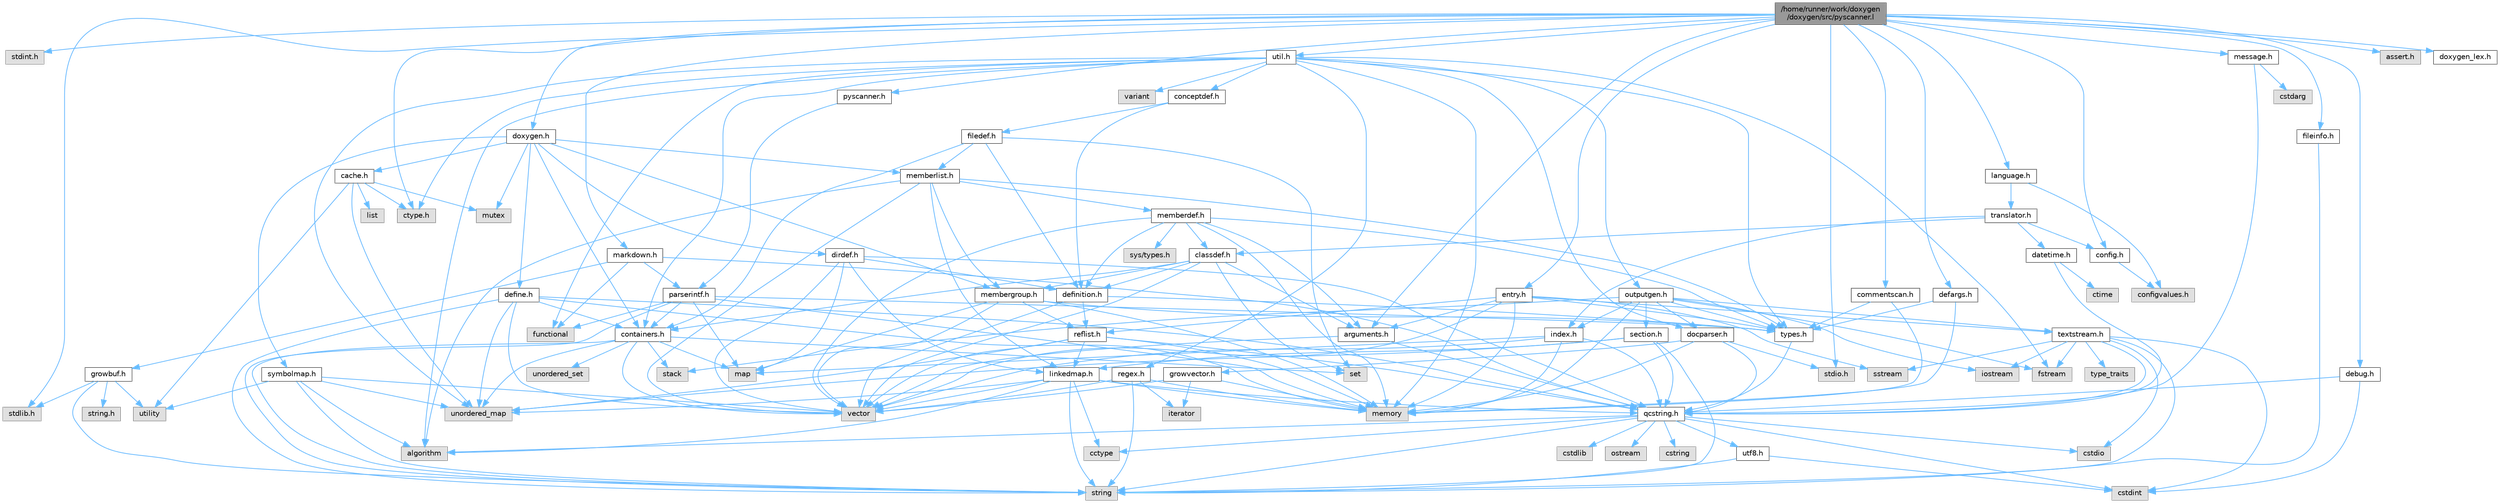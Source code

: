 digraph "/home/runner/work/doxygen/doxygen/src/pyscanner.l"
{
 // INTERACTIVE_SVG=YES
 // LATEX_PDF_SIZE
  bgcolor="transparent";
  edge [fontname=Helvetica,fontsize=10,labelfontname=Helvetica,labelfontsize=10];
  node [fontname=Helvetica,fontsize=10,shape=box,height=0.2,width=0.4];
  Node1 [id="Node000001",label="/home/runner/work/doxygen\l/doxygen/src/pyscanner.l",height=0.2,width=0.4,color="gray40", fillcolor="grey60", style="filled", fontcolor="black",tooltip=" "];
  Node1 -> Node2 [id="edge1_Node000001_Node000002",color="steelblue1",style="solid",tooltip=" "];
  Node2 [id="Node000002",label="stdint.h",height=0.2,width=0.4,color="grey60", fillcolor="#E0E0E0", style="filled",tooltip=" "];
  Node1 -> Node3 [id="edge2_Node000001_Node000003",color="steelblue1",style="solid",tooltip=" "];
  Node3 [id="Node000003",label="stdio.h",height=0.2,width=0.4,color="grey60", fillcolor="#E0E0E0", style="filled",tooltip=" "];
  Node1 -> Node4 [id="edge3_Node000001_Node000004",color="steelblue1",style="solid",tooltip=" "];
  Node4 [id="Node000004",label="stdlib.h",height=0.2,width=0.4,color="grey60", fillcolor="#E0E0E0", style="filled",tooltip=" "];
  Node1 -> Node5 [id="edge4_Node000001_Node000005",color="steelblue1",style="solid",tooltip=" "];
  Node5 [id="Node000005",label="assert.h",height=0.2,width=0.4,color="grey60", fillcolor="#E0E0E0", style="filled",tooltip=" "];
  Node1 -> Node6 [id="edge5_Node000001_Node000006",color="steelblue1",style="solid",tooltip=" "];
  Node6 [id="Node000006",label="ctype.h",height=0.2,width=0.4,color="grey60", fillcolor="#E0E0E0", style="filled",tooltip=" "];
  Node1 -> Node7 [id="edge6_Node000001_Node000007",color="steelblue1",style="solid",tooltip=" "];
  Node7 [id="Node000007",label="pyscanner.h",height=0.2,width=0.4,color="grey40", fillcolor="white", style="filled",URL="$d8/d4b/pyscanner_8h.html",tooltip=" "];
  Node7 -> Node8 [id="edge7_Node000007_Node000008",color="steelblue1",style="solid",tooltip=" "];
  Node8 [id="Node000008",label="parserintf.h",height=0.2,width=0.4,color="grey40", fillcolor="white", style="filled",URL="$da/d55/parserintf_8h.html",tooltip=" "];
  Node8 -> Node9 [id="edge8_Node000008_Node000009",color="steelblue1",style="solid",tooltip=" "];
  Node9 [id="Node000009",label="functional",height=0.2,width=0.4,color="grey60", fillcolor="#E0E0E0", style="filled",tooltip=" "];
  Node8 -> Node10 [id="edge9_Node000008_Node000010",color="steelblue1",style="solid",tooltip=" "];
  Node10 [id="Node000010",label="memory",height=0.2,width=0.4,color="grey60", fillcolor="#E0E0E0", style="filled",tooltip=" "];
  Node8 -> Node11 [id="edge10_Node000008_Node000011",color="steelblue1",style="solid",tooltip=" "];
  Node11 [id="Node000011",label="map",height=0.2,width=0.4,color="grey60", fillcolor="#E0E0E0", style="filled",tooltip=" "];
  Node8 -> Node12 [id="edge11_Node000008_Node000012",color="steelblue1",style="solid",tooltip=" "];
  Node12 [id="Node000012",label="string",height=0.2,width=0.4,color="grey60", fillcolor="#E0E0E0", style="filled",tooltip=" "];
  Node8 -> Node13 [id="edge12_Node000008_Node000013",color="steelblue1",style="solid",tooltip=" "];
  Node13 [id="Node000013",label="types.h",height=0.2,width=0.4,color="grey40", fillcolor="white", style="filled",URL="$d9/d49/types_8h.html",tooltip="This file contains a number of basic enums and types."];
  Node13 -> Node14 [id="edge13_Node000013_Node000014",color="steelblue1",style="solid",tooltip=" "];
  Node14 [id="Node000014",label="qcstring.h",height=0.2,width=0.4,color="grey40", fillcolor="white", style="filled",URL="$d7/d5c/qcstring_8h.html",tooltip=" "];
  Node14 -> Node12 [id="edge14_Node000014_Node000012",color="steelblue1",style="solid",tooltip=" "];
  Node14 -> Node15 [id="edge15_Node000014_Node000015",color="steelblue1",style="solid",tooltip=" "];
  Node15 [id="Node000015",label="algorithm",height=0.2,width=0.4,color="grey60", fillcolor="#E0E0E0", style="filled",tooltip=" "];
  Node14 -> Node16 [id="edge16_Node000014_Node000016",color="steelblue1",style="solid",tooltip=" "];
  Node16 [id="Node000016",label="cctype",height=0.2,width=0.4,color="grey60", fillcolor="#E0E0E0", style="filled",tooltip=" "];
  Node14 -> Node17 [id="edge17_Node000014_Node000017",color="steelblue1",style="solid",tooltip=" "];
  Node17 [id="Node000017",label="cstring",height=0.2,width=0.4,color="grey60", fillcolor="#E0E0E0", style="filled",tooltip=" "];
  Node14 -> Node18 [id="edge18_Node000014_Node000018",color="steelblue1",style="solid",tooltip=" "];
  Node18 [id="Node000018",label="cstdio",height=0.2,width=0.4,color="grey60", fillcolor="#E0E0E0", style="filled",tooltip=" "];
  Node14 -> Node19 [id="edge19_Node000014_Node000019",color="steelblue1",style="solid",tooltip=" "];
  Node19 [id="Node000019",label="cstdlib",height=0.2,width=0.4,color="grey60", fillcolor="#E0E0E0", style="filled",tooltip=" "];
  Node14 -> Node20 [id="edge20_Node000014_Node000020",color="steelblue1",style="solid",tooltip=" "];
  Node20 [id="Node000020",label="cstdint",height=0.2,width=0.4,color="grey60", fillcolor="#E0E0E0", style="filled",tooltip=" "];
  Node14 -> Node21 [id="edge21_Node000014_Node000021",color="steelblue1",style="solid",tooltip=" "];
  Node21 [id="Node000021",label="ostream",height=0.2,width=0.4,color="grey60", fillcolor="#E0E0E0", style="filled",tooltip=" "];
  Node14 -> Node22 [id="edge22_Node000014_Node000022",color="steelblue1",style="solid",tooltip=" "];
  Node22 [id="Node000022",label="utf8.h",height=0.2,width=0.4,color="grey40", fillcolor="white", style="filled",URL="$db/d7c/utf8_8h.html",tooltip="Various UTF8 related helper functions."];
  Node22 -> Node20 [id="edge23_Node000022_Node000020",color="steelblue1",style="solid",tooltip=" "];
  Node22 -> Node12 [id="edge24_Node000022_Node000012",color="steelblue1",style="solid",tooltip=" "];
  Node8 -> Node23 [id="edge25_Node000008_Node000023",color="steelblue1",style="solid",tooltip=" "];
  Node23 [id="Node000023",label="containers.h",height=0.2,width=0.4,color="grey40", fillcolor="white", style="filled",URL="$d5/d75/containers_8h.html",tooltip=" "];
  Node23 -> Node24 [id="edge26_Node000023_Node000024",color="steelblue1",style="solid",tooltip=" "];
  Node24 [id="Node000024",label="vector",height=0.2,width=0.4,color="grey60", fillcolor="#E0E0E0", style="filled",tooltip=" "];
  Node23 -> Node12 [id="edge27_Node000023_Node000012",color="steelblue1",style="solid",tooltip=" "];
  Node23 -> Node25 [id="edge28_Node000023_Node000025",color="steelblue1",style="solid",tooltip=" "];
  Node25 [id="Node000025",label="set",height=0.2,width=0.4,color="grey60", fillcolor="#E0E0E0", style="filled",tooltip=" "];
  Node23 -> Node11 [id="edge29_Node000023_Node000011",color="steelblue1",style="solid",tooltip=" "];
  Node23 -> Node26 [id="edge30_Node000023_Node000026",color="steelblue1",style="solid",tooltip=" "];
  Node26 [id="Node000026",label="unordered_set",height=0.2,width=0.4,color="grey60", fillcolor="#E0E0E0", style="filled",tooltip=" "];
  Node23 -> Node27 [id="edge31_Node000023_Node000027",color="steelblue1",style="solid",tooltip=" "];
  Node27 [id="Node000027",label="unordered_map",height=0.2,width=0.4,color="grey60", fillcolor="#E0E0E0", style="filled",tooltip=" "];
  Node23 -> Node28 [id="edge32_Node000023_Node000028",color="steelblue1",style="solid",tooltip=" "];
  Node28 [id="Node000028",label="stack",height=0.2,width=0.4,color="grey60", fillcolor="#E0E0E0", style="filled",tooltip=" "];
  Node1 -> Node29 [id="edge33_Node000001_Node000029",color="steelblue1",style="solid",tooltip=" "];
  Node29 [id="Node000029",label="entry.h",height=0.2,width=0.4,color="grey40", fillcolor="white", style="filled",URL="$d1/dc6/entry_8h.html",tooltip=" "];
  Node29 -> Node24 [id="edge34_Node000029_Node000024",color="steelblue1",style="solid",tooltip=" "];
  Node29 -> Node10 [id="edge35_Node000029_Node000010",color="steelblue1",style="solid",tooltip=" "];
  Node29 -> Node30 [id="edge36_Node000029_Node000030",color="steelblue1",style="solid",tooltip=" "];
  Node30 [id="Node000030",label="sstream",height=0.2,width=0.4,color="grey60", fillcolor="#E0E0E0", style="filled",tooltip=" "];
  Node29 -> Node13 [id="edge37_Node000029_Node000013",color="steelblue1",style="solid",tooltip=" "];
  Node29 -> Node31 [id="edge38_Node000029_Node000031",color="steelblue1",style="solid",tooltip=" "];
  Node31 [id="Node000031",label="arguments.h",height=0.2,width=0.4,color="grey40", fillcolor="white", style="filled",URL="$df/d9b/arguments_8h.html",tooltip=" "];
  Node31 -> Node24 [id="edge39_Node000031_Node000024",color="steelblue1",style="solid",tooltip=" "];
  Node31 -> Node14 [id="edge40_Node000031_Node000014",color="steelblue1",style="solid",tooltip=" "];
  Node29 -> Node32 [id="edge41_Node000029_Node000032",color="steelblue1",style="solid",tooltip=" "];
  Node32 [id="Node000032",label="reflist.h",height=0.2,width=0.4,color="grey40", fillcolor="white", style="filled",URL="$d1/d02/reflist_8h.html",tooltip=" "];
  Node32 -> Node24 [id="edge42_Node000032_Node000024",color="steelblue1",style="solid",tooltip=" "];
  Node32 -> Node27 [id="edge43_Node000032_Node000027",color="steelblue1",style="solid",tooltip=" "];
  Node32 -> Node10 [id="edge44_Node000032_Node000010",color="steelblue1",style="solid",tooltip=" "];
  Node32 -> Node14 [id="edge45_Node000032_Node000014",color="steelblue1",style="solid",tooltip=" "];
  Node32 -> Node33 [id="edge46_Node000032_Node000033",color="steelblue1",style="solid",tooltip=" "];
  Node33 [id="Node000033",label="linkedmap.h",height=0.2,width=0.4,color="grey40", fillcolor="white", style="filled",URL="$da/de1/linkedmap_8h.html",tooltip=" "];
  Node33 -> Node27 [id="edge47_Node000033_Node000027",color="steelblue1",style="solid",tooltip=" "];
  Node33 -> Node24 [id="edge48_Node000033_Node000024",color="steelblue1",style="solid",tooltip=" "];
  Node33 -> Node10 [id="edge49_Node000033_Node000010",color="steelblue1",style="solid",tooltip=" "];
  Node33 -> Node12 [id="edge50_Node000033_Node000012",color="steelblue1",style="solid",tooltip=" "];
  Node33 -> Node15 [id="edge51_Node000033_Node000015",color="steelblue1",style="solid",tooltip=" "];
  Node33 -> Node16 [id="edge52_Node000033_Node000016",color="steelblue1",style="solid",tooltip=" "];
  Node33 -> Node14 [id="edge53_Node000033_Node000014",color="steelblue1",style="solid",tooltip=" "];
  Node29 -> Node34 [id="edge54_Node000029_Node000034",color="steelblue1",style="solid",tooltip=" "];
  Node34 [id="Node000034",label="textstream.h",height=0.2,width=0.4,color="grey40", fillcolor="white", style="filled",URL="$d4/d7d/textstream_8h.html",tooltip=" "];
  Node34 -> Node12 [id="edge55_Node000034_Node000012",color="steelblue1",style="solid",tooltip=" "];
  Node34 -> Node35 [id="edge56_Node000034_Node000035",color="steelblue1",style="solid",tooltip=" "];
  Node35 [id="Node000035",label="iostream",height=0.2,width=0.4,color="grey60", fillcolor="#E0E0E0", style="filled",tooltip=" "];
  Node34 -> Node30 [id="edge57_Node000034_Node000030",color="steelblue1",style="solid",tooltip=" "];
  Node34 -> Node20 [id="edge58_Node000034_Node000020",color="steelblue1",style="solid",tooltip=" "];
  Node34 -> Node18 [id="edge59_Node000034_Node000018",color="steelblue1",style="solid",tooltip=" "];
  Node34 -> Node36 [id="edge60_Node000034_Node000036",color="steelblue1",style="solid",tooltip=" "];
  Node36 [id="Node000036",label="fstream",height=0.2,width=0.4,color="grey60", fillcolor="#E0E0E0", style="filled",tooltip=" "];
  Node34 -> Node37 [id="edge61_Node000034_Node000037",color="steelblue1",style="solid",tooltip=" "];
  Node37 [id="Node000037",label="type_traits",height=0.2,width=0.4,color="grey60", fillcolor="#E0E0E0", style="filled",tooltip=" "];
  Node34 -> Node14 [id="edge62_Node000034_Node000014",color="steelblue1",style="solid",tooltip=" "];
  Node1 -> Node38 [id="edge63_Node000001_Node000038",color="steelblue1",style="solid",tooltip=" "];
  Node38 [id="Node000038",label="message.h",height=0.2,width=0.4,color="grey40", fillcolor="white", style="filled",URL="$d2/d0d/message_8h.html",tooltip=" "];
  Node38 -> Node39 [id="edge64_Node000038_Node000039",color="steelblue1",style="solid",tooltip=" "];
  Node39 [id="Node000039",label="cstdarg",height=0.2,width=0.4,color="grey60", fillcolor="#E0E0E0", style="filled",tooltip=" "];
  Node38 -> Node14 [id="edge65_Node000038_Node000014",color="steelblue1",style="solid",tooltip=" "];
  Node1 -> Node40 [id="edge66_Node000001_Node000040",color="steelblue1",style="solid",tooltip=" "];
  Node40 [id="Node000040",label="config.h",height=0.2,width=0.4,color="grey40", fillcolor="white", style="filled",URL="$db/d16/config_8h.html",tooltip=" "];
  Node40 -> Node41 [id="edge67_Node000040_Node000041",color="steelblue1",style="solid",tooltip=" "];
  Node41 [id="Node000041",label="configvalues.h",height=0.2,width=0.4,color="grey60", fillcolor="#E0E0E0", style="filled",tooltip=" "];
  Node1 -> Node42 [id="edge68_Node000001_Node000042",color="steelblue1",style="solid",tooltip=" "];
  Node42 [id="Node000042",label="doxygen.h",height=0.2,width=0.4,color="grey40", fillcolor="white", style="filled",URL="$d1/da1/doxygen_8h.html",tooltip=" "];
  Node42 -> Node43 [id="edge69_Node000042_Node000043",color="steelblue1",style="solid",tooltip=" "];
  Node43 [id="Node000043",label="mutex",height=0.2,width=0.4,color="grey60", fillcolor="#E0E0E0", style="filled",tooltip=" "];
  Node42 -> Node23 [id="edge70_Node000042_Node000023",color="steelblue1",style="solid",tooltip=" "];
  Node42 -> Node44 [id="edge71_Node000042_Node000044",color="steelblue1",style="solid",tooltip=" "];
  Node44 [id="Node000044",label="membergroup.h",height=0.2,width=0.4,color="grey40", fillcolor="white", style="filled",URL="$d9/d11/membergroup_8h.html",tooltip=" "];
  Node44 -> Node24 [id="edge72_Node000044_Node000024",color="steelblue1",style="solid",tooltip=" "];
  Node44 -> Node11 [id="edge73_Node000044_Node000011",color="steelblue1",style="solid",tooltip=" "];
  Node44 -> Node10 [id="edge74_Node000044_Node000010",color="steelblue1",style="solid",tooltip=" "];
  Node44 -> Node13 [id="edge75_Node000044_Node000013",color="steelblue1",style="solid",tooltip=" "];
  Node44 -> Node32 [id="edge76_Node000044_Node000032",color="steelblue1",style="solid",tooltip=" "];
  Node42 -> Node45 [id="edge77_Node000042_Node000045",color="steelblue1",style="solid",tooltip=" "];
  Node45 [id="Node000045",label="dirdef.h",height=0.2,width=0.4,color="grey40", fillcolor="white", style="filled",URL="$d6/d15/dirdef_8h.html",tooltip=" "];
  Node45 -> Node24 [id="edge78_Node000045_Node000024",color="steelblue1",style="solid",tooltip=" "];
  Node45 -> Node11 [id="edge79_Node000045_Node000011",color="steelblue1",style="solid",tooltip=" "];
  Node45 -> Node14 [id="edge80_Node000045_Node000014",color="steelblue1",style="solid",tooltip=" "];
  Node45 -> Node33 [id="edge81_Node000045_Node000033",color="steelblue1",style="solid",tooltip=" "];
  Node45 -> Node46 [id="edge82_Node000045_Node000046",color="steelblue1",style="solid",tooltip=" "];
  Node46 [id="Node000046",label="definition.h",height=0.2,width=0.4,color="grey40", fillcolor="white", style="filled",URL="$df/da1/definition_8h.html",tooltip=" "];
  Node46 -> Node24 [id="edge83_Node000046_Node000024",color="steelblue1",style="solid",tooltip=" "];
  Node46 -> Node13 [id="edge84_Node000046_Node000013",color="steelblue1",style="solid",tooltip=" "];
  Node46 -> Node32 [id="edge85_Node000046_Node000032",color="steelblue1",style="solid",tooltip=" "];
  Node42 -> Node47 [id="edge86_Node000042_Node000047",color="steelblue1",style="solid",tooltip=" "];
  Node47 [id="Node000047",label="memberlist.h",height=0.2,width=0.4,color="grey40", fillcolor="white", style="filled",URL="$dd/d78/memberlist_8h.html",tooltip=" "];
  Node47 -> Node24 [id="edge87_Node000047_Node000024",color="steelblue1",style="solid",tooltip=" "];
  Node47 -> Node15 [id="edge88_Node000047_Node000015",color="steelblue1",style="solid",tooltip=" "];
  Node47 -> Node48 [id="edge89_Node000047_Node000048",color="steelblue1",style="solid",tooltip=" "];
  Node48 [id="Node000048",label="memberdef.h",height=0.2,width=0.4,color="grey40", fillcolor="white", style="filled",URL="$d4/d46/memberdef_8h.html",tooltip=" "];
  Node48 -> Node24 [id="edge90_Node000048_Node000024",color="steelblue1",style="solid",tooltip=" "];
  Node48 -> Node10 [id="edge91_Node000048_Node000010",color="steelblue1",style="solid",tooltip=" "];
  Node48 -> Node49 [id="edge92_Node000048_Node000049",color="steelblue1",style="solid",tooltip=" "];
  Node49 [id="Node000049",label="sys/types.h",height=0.2,width=0.4,color="grey60", fillcolor="#E0E0E0", style="filled",tooltip=" "];
  Node48 -> Node13 [id="edge93_Node000048_Node000013",color="steelblue1",style="solid",tooltip=" "];
  Node48 -> Node46 [id="edge94_Node000048_Node000046",color="steelblue1",style="solid",tooltip=" "];
  Node48 -> Node31 [id="edge95_Node000048_Node000031",color="steelblue1",style="solid",tooltip=" "];
  Node48 -> Node50 [id="edge96_Node000048_Node000050",color="steelblue1",style="solid",tooltip=" "];
  Node50 [id="Node000050",label="classdef.h",height=0.2,width=0.4,color="grey40", fillcolor="white", style="filled",URL="$d1/da6/classdef_8h.html",tooltip=" "];
  Node50 -> Node24 [id="edge97_Node000050_Node000024",color="steelblue1",style="solid",tooltip=" "];
  Node50 -> Node25 [id="edge98_Node000050_Node000025",color="steelblue1",style="solid",tooltip=" "];
  Node50 -> Node23 [id="edge99_Node000050_Node000023",color="steelblue1",style="solid",tooltip=" "];
  Node50 -> Node46 [id="edge100_Node000050_Node000046",color="steelblue1",style="solid",tooltip=" "];
  Node50 -> Node31 [id="edge101_Node000050_Node000031",color="steelblue1",style="solid",tooltip=" "];
  Node50 -> Node44 [id="edge102_Node000050_Node000044",color="steelblue1",style="solid",tooltip=" "];
  Node47 -> Node33 [id="edge103_Node000047_Node000033",color="steelblue1",style="solid",tooltip=" "];
  Node47 -> Node13 [id="edge104_Node000047_Node000013",color="steelblue1",style="solid",tooltip=" "];
  Node47 -> Node44 [id="edge105_Node000047_Node000044",color="steelblue1",style="solid",tooltip=" "];
  Node42 -> Node51 [id="edge106_Node000042_Node000051",color="steelblue1",style="solid",tooltip=" "];
  Node51 [id="Node000051",label="define.h",height=0.2,width=0.4,color="grey40", fillcolor="white", style="filled",URL="$df/d67/define_8h.html",tooltip=" "];
  Node51 -> Node24 [id="edge107_Node000051_Node000024",color="steelblue1",style="solid",tooltip=" "];
  Node51 -> Node10 [id="edge108_Node000051_Node000010",color="steelblue1",style="solid",tooltip=" "];
  Node51 -> Node12 [id="edge109_Node000051_Node000012",color="steelblue1",style="solid",tooltip=" "];
  Node51 -> Node27 [id="edge110_Node000051_Node000027",color="steelblue1",style="solid",tooltip=" "];
  Node51 -> Node14 [id="edge111_Node000051_Node000014",color="steelblue1",style="solid",tooltip=" "];
  Node51 -> Node23 [id="edge112_Node000051_Node000023",color="steelblue1",style="solid",tooltip=" "];
  Node42 -> Node52 [id="edge113_Node000042_Node000052",color="steelblue1",style="solid",tooltip=" "];
  Node52 [id="Node000052",label="cache.h",height=0.2,width=0.4,color="grey40", fillcolor="white", style="filled",URL="$d3/d26/cache_8h.html",tooltip=" "];
  Node52 -> Node53 [id="edge114_Node000052_Node000053",color="steelblue1",style="solid",tooltip=" "];
  Node53 [id="Node000053",label="list",height=0.2,width=0.4,color="grey60", fillcolor="#E0E0E0", style="filled",tooltip=" "];
  Node52 -> Node27 [id="edge115_Node000052_Node000027",color="steelblue1",style="solid",tooltip=" "];
  Node52 -> Node43 [id="edge116_Node000052_Node000043",color="steelblue1",style="solid",tooltip=" "];
  Node52 -> Node54 [id="edge117_Node000052_Node000054",color="steelblue1",style="solid",tooltip=" "];
  Node54 [id="Node000054",label="utility",height=0.2,width=0.4,color="grey60", fillcolor="#E0E0E0", style="filled",tooltip=" "];
  Node52 -> Node6 [id="edge118_Node000052_Node000006",color="steelblue1",style="solid",tooltip=" "];
  Node42 -> Node55 [id="edge119_Node000042_Node000055",color="steelblue1",style="solid",tooltip=" "];
  Node55 [id="Node000055",label="symbolmap.h",height=0.2,width=0.4,color="grey40", fillcolor="white", style="filled",URL="$d7/ddd/symbolmap_8h.html",tooltip=" "];
  Node55 -> Node15 [id="edge120_Node000055_Node000015",color="steelblue1",style="solid",tooltip=" "];
  Node55 -> Node27 [id="edge121_Node000055_Node000027",color="steelblue1",style="solid",tooltip=" "];
  Node55 -> Node24 [id="edge122_Node000055_Node000024",color="steelblue1",style="solid",tooltip=" "];
  Node55 -> Node12 [id="edge123_Node000055_Node000012",color="steelblue1",style="solid",tooltip=" "];
  Node55 -> Node54 [id="edge124_Node000055_Node000054",color="steelblue1",style="solid",tooltip=" "];
  Node1 -> Node56 [id="edge125_Node000001_Node000056",color="steelblue1",style="solid",tooltip=" "];
  Node56 [id="Node000056",label="util.h",height=0.2,width=0.4,color="grey40", fillcolor="white", style="filled",URL="$d8/d3c/util_8h.html",tooltip="A bunch of utility functions."];
  Node56 -> Node10 [id="edge126_Node000056_Node000010",color="steelblue1",style="solid",tooltip=" "];
  Node56 -> Node27 [id="edge127_Node000056_Node000027",color="steelblue1",style="solid",tooltip=" "];
  Node56 -> Node15 [id="edge128_Node000056_Node000015",color="steelblue1",style="solid",tooltip=" "];
  Node56 -> Node9 [id="edge129_Node000056_Node000009",color="steelblue1",style="solid",tooltip=" "];
  Node56 -> Node36 [id="edge130_Node000056_Node000036",color="steelblue1",style="solid",tooltip=" "];
  Node56 -> Node57 [id="edge131_Node000056_Node000057",color="steelblue1",style="solid",tooltip=" "];
  Node57 [id="Node000057",label="variant",height=0.2,width=0.4,color="grey60", fillcolor="#E0E0E0", style="filled",tooltip=" "];
  Node56 -> Node6 [id="edge132_Node000056_Node000006",color="steelblue1",style="solid",tooltip=" "];
  Node56 -> Node13 [id="edge133_Node000056_Node000013",color="steelblue1",style="solid",tooltip=" "];
  Node56 -> Node58 [id="edge134_Node000056_Node000058",color="steelblue1",style="solid",tooltip=" "];
  Node58 [id="Node000058",label="docparser.h",height=0.2,width=0.4,color="grey40", fillcolor="white", style="filled",URL="$de/d9c/docparser_8h.html",tooltip=" "];
  Node58 -> Node3 [id="edge135_Node000058_Node000003",color="steelblue1",style="solid",tooltip=" "];
  Node58 -> Node10 [id="edge136_Node000058_Node000010",color="steelblue1",style="solid",tooltip=" "];
  Node58 -> Node14 [id="edge137_Node000058_Node000014",color="steelblue1",style="solid",tooltip=" "];
  Node58 -> Node59 [id="edge138_Node000058_Node000059",color="steelblue1",style="solid",tooltip=" "];
  Node59 [id="Node000059",label="growvector.h",height=0.2,width=0.4,color="grey40", fillcolor="white", style="filled",URL="$d7/d50/growvector_8h.html",tooltip=" "];
  Node59 -> Node24 [id="edge139_Node000059_Node000024",color="steelblue1",style="solid",tooltip=" "];
  Node59 -> Node10 [id="edge140_Node000059_Node000010",color="steelblue1",style="solid",tooltip=" "];
  Node59 -> Node60 [id="edge141_Node000059_Node000060",color="steelblue1",style="solid",tooltip=" "];
  Node60 [id="Node000060",label="iterator",height=0.2,width=0.4,color="grey60", fillcolor="#E0E0E0", style="filled",tooltip=" "];
  Node56 -> Node23 [id="edge142_Node000056_Node000023",color="steelblue1",style="solid",tooltip=" "];
  Node56 -> Node61 [id="edge143_Node000056_Node000061",color="steelblue1",style="solid",tooltip=" "];
  Node61 [id="Node000061",label="outputgen.h",height=0.2,width=0.4,color="grey40", fillcolor="white", style="filled",URL="$df/d06/outputgen_8h.html",tooltip=" "];
  Node61 -> Node10 [id="edge144_Node000061_Node000010",color="steelblue1",style="solid",tooltip=" "];
  Node61 -> Node28 [id="edge145_Node000061_Node000028",color="steelblue1",style="solid",tooltip=" "];
  Node61 -> Node35 [id="edge146_Node000061_Node000035",color="steelblue1",style="solid",tooltip=" "];
  Node61 -> Node36 [id="edge147_Node000061_Node000036",color="steelblue1",style="solid",tooltip=" "];
  Node61 -> Node13 [id="edge148_Node000061_Node000013",color="steelblue1",style="solid",tooltip=" "];
  Node61 -> Node62 [id="edge149_Node000061_Node000062",color="steelblue1",style="solid",tooltip=" "];
  Node62 [id="Node000062",label="index.h",height=0.2,width=0.4,color="grey40", fillcolor="white", style="filled",URL="$d1/db5/index_8h.html",tooltip=" "];
  Node62 -> Node10 [id="edge150_Node000062_Node000010",color="steelblue1",style="solid",tooltip=" "];
  Node62 -> Node24 [id="edge151_Node000062_Node000024",color="steelblue1",style="solid",tooltip=" "];
  Node62 -> Node11 [id="edge152_Node000062_Node000011",color="steelblue1",style="solid",tooltip=" "];
  Node62 -> Node14 [id="edge153_Node000062_Node000014",color="steelblue1",style="solid",tooltip=" "];
  Node61 -> Node63 [id="edge154_Node000061_Node000063",color="steelblue1",style="solid",tooltip=" "];
  Node63 [id="Node000063",label="section.h",height=0.2,width=0.4,color="grey40", fillcolor="white", style="filled",URL="$d1/d2a/section_8h.html",tooltip=" "];
  Node63 -> Node12 [id="edge155_Node000063_Node000012",color="steelblue1",style="solid",tooltip=" "];
  Node63 -> Node27 [id="edge156_Node000063_Node000027",color="steelblue1",style="solid",tooltip=" "];
  Node63 -> Node14 [id="edge157_Node000063_Node000014",color="steelblue1",style="solid",tooltip=" "];
  Node63 -> Node33 [id="edge158_Node000063_Node000033",color="steelblue1",style="solid",tooltip=" "];
  Node61 -> Node34 [id="edge159_Node000061_Node000034",color="steelblue1",style="solid",tooltip=" "];
  Node61 -> Node58 [id="edge160_Node000061_Node000058",color="steelblue1",style="solid",tooltip=" "];
  Node56 -> Node64 [id="edge161_Node000056_Node000064",color="steelblue1",style="solid",tooltip=" "];
  Node64 [id="Node000064",label="regex.h",height=0.2,width=0.4,color="grey40", fillcolor="white", style="filled",URL="$d1/d21/regex_8h.html",tooltip=" "];
  Node64 -> Node10 [id="edge162_Node000064_Node000010",color="steelblue1",style="solid",tooltip=" "];
  Node64 -> Node12 [id="edge163_Node000064_Node000012",color="steelblue1",style="solid",tooltip=" "];
  Node64 -> Node24 [id="edge164_Node000064_Node000024",color="steelblue1",style="solid",tooltip=" "];
  Node64 -> Node60 [id="edge165_Node000064_Node000060",color="steelblue1",style="solid",tooltip=" "];
  Node56 -> Node65 [id="edge166_Node000056_Node000065",color="steelblue1",style="solid",tooltip=" "];
  Node65 [id="Node000065",label="conceptdef.h",height=0.2,width=0.4,color="grey40", fillcolor="white", style="filled",URL="$da/df1/conceptdef_8h.html",tooltip=" "];
  Node65 -> Node46 [id="edge167_Node000065_Node000046",color="steelblue1",style="solid",tooltip=" "];
  Node65 -> Node66 [id="edge168_Node000065_Node000066",color="steelblue1",style="solid",tooltip=" "];
  Node66 [id="Node000066",label="filedef.h",height=0.2,width=0.4,color="grey40", fillcolor="white", style="filled",URL="$d4/d3a/filedef_8h.html",tooltip=" "];
  Node66 -> Node25 [id="edge169_Node000066_Node000025",color="steelblue1",style="solid",tooltip=" "];
  Node66 -> Node46 [id="edge170_Node000066_Node000046",color="steelblue1",style="solid",tooltip=" "];
  Node66 -> Node47 [id="edge171_Node000066_Node000047",color="steelblue1",style="solid",tooltip=" "];
  Node66 -> Node23 [id="edge172_Node000066_Node000023",color="steelblue1",style="solid",tooltip=" "];
  Node1 -> Node67 [id="edge173_Node000001_Node000067",color="steelblue1",style="solid",tooltip=" "];
  Node67 [id="Node000067",label="defargs.h",height=0.2,width=0.4,color="grey40", fillcolor="white", style="filled",URL="$d8/d65/defargs_8h.html",tooltip=" "];
  Node67 -> Node13 [id="edge174_Node000067_Node000013",color="steelblue1",style="solid",tooltip=" "];
  Node67 -> Node10 [id="edge175_Node000067_Node000010",color="steelblue1",style="solid",tooltip=" "];
  Node1 -> Node68 [id="edge176_Node000001_Node000068",color="steelblue1",style="solid",tooltip=" "];
  Node68 [id="Node000068",label="language.h",height=0.2,width=0.4,color="grey40", fillcolor="white", style="filled",URL="$d8/dce/language_8h.html",tooltip=" "];
  Node68 -> Node69 [id="edge177_Node000068_Node000069",color="steelblue1",style="solid",tooltip=" "];
  Node69 [id="Node000069",label="translator.h",height=0.2,width=0.4,color="grey40", fillcolor="white", style="filled",URL="$d9/df1/translator_8h.html",tooltip=" "];
  Node69 -> Node50 [id="edge178_Node000069_Node000050",color="steelblue1",style="solid",tooltip=" "];
  Node69 -> Node40 [id="edge179_Node000069_Node000040",color="steelblue1",style="solid",tooltip=" "];
  Node69 -> Node70 [id="edge180_Node000069_Node000070",color="steelblue1",style="solid",tooltip=" "];
  Node70 [id="Node000070",label="datetime.h",height=0.2,width=0.4,color="grey40", fillcolor="white", style="filled",URL="$de/d1b/datetime_8h.html",tooltip=" "];
  Node70 -> Node71 [id="edge181_Node000070_Node000071",color="steelblue1",style="solid",tooltip=" "];
  Node71 [id="Node000071",label="ctime",height=0.2,width=0.4,color="grey60", fillcolor="#E0E0E0", style="filled",tooltip=" "];
  Node70 -> Node14 [id="edge182_Node000070_Node000014",color="steelblue1",style="solid",tooltip=" "];
  Node69 -> Node62 [id="edge183_Node000069_Node000062",color="steelblue1",style="solid",tooltip=" "];
  Node68 -> Node41 [id="edge184_Node000068_Node000041",color="steelblue1",style="solid",tooltip=" "];
  Node1 -> Node72 [id="edge185_Node000001_Node000072",color="steelblue1",style="solid",tooltip=" "];
  Node72 [id="Node000072",label="commentscan.h",height=0.2,width=0.4,color="grey40", fillcolor="white", style="filled",URL="$db/d0d/commentscan_8h.html",tooltip="Interface for the comment block scanner."];
  Node72 -> Node10 [id="edge186_Node000072_Node000010",color="steelblue1",style="solid",tooltip=" "];
  Node72 -> Node13 [id="edge187_Node000072_Node000013",color="steelblue1",style="solid",tooltip=" "];
  Node1 -> Node31 [id="edge188_Node000001_Node000031",color="steelblue1",style="solid",tooltip=" "];
  Node1 -> Node73 [id="edge189_Node000001_Node000073",color="steelblue1",style="solid",tooltip=" "];
  Node73 [id="Node000073",label="markdown.h",height=0.2,width=0.4,color="grey40", fillcolor="white", style="filled",URL="$d2/d0c/markdown_8h.html",tooltip=" "];
  Node73 -> Node9 [id="edge190_Node000073_Node000009",color="steelblue1",style="solid",tooltip=" "];
  Node73 -> Node14 [id="edge191_Node000073_Node000014",color="steelblue1",style="solid",tooltip=" "];
  Node73 -> Node8 [id="edge192_Node000073_Node000008",color="steelblue1",style="solid",tooltip=" "];
  Node73 -> Node74 [id="edge193_Node000073_Node000074",color="steelblue1",style="solid",tooltip=" "];
  Node74 [id="Node000074",label="growbuf.h",height=0.2,width=0.4,color="grey40", fillcolor="white", style="filled",URL="$dd/d72/growbuf_8h.html",tooltip=" "];
  Node74 -> Node54 [id="edge194_Node000074_Node000054",color="steelblue1",style="solid",tooltip=" "];
  Node74 -> Node4 [id="edge195_Node000074_Node000004",color="steelblue1",style="solid",tooltip=" "];
  Node74 -> Node75 [id="edge196_Node000074_Node000075",color="steelblue1",style="solid",tooltip=" "];
  Node75 [id="Node000075",label="string.h",height=0.2,width=0.4,color="grey60", fillcolor="#E0E0E0", style="filled",tooltip=" "];
  Node74 -> Node12 [id="edge197_Node000074_Node000012",color="steelblue1",style="solid",tooltip=" "];
  Node1 -> Node76 [id="edge198_Node000001_Node000076",color="steelblue1",style="solid",tooltip=" "];
  Node76 [id="Node000076",label="fileinfo.h",height=0.2,width=0.4,color="grey40", fillcolor="white", style="filled",URL="$df/d45/fileinfo_8h.html",tooltip=" "];
  Node76 -> Node12 [id="edge199_Node000076_Node000012",color="steelblue1",style="solid",tooltip=" "];
  Node1 -> Node77 [id="edge200_Node000001_Node000077",color="steelblue1",style="solid",tooltip=" "];
  Node77 [id="Node000077",label="debug.h",height=0.2,width=0.4,color="grey40", fillcolor="white", style="filled",URL="$db/d16/debug_8h.html",tooltip=" "];
  Node77 -> Node20 [id="edge201_Node000077_Node000020",color="steelblue1",style="solid",tooltip=" "];
  Node77 -> Node14 [id="edge202_Node000077_Node000014",color="steelblue1",style="solid",tooltip=" "];
  Node1 -> Node78 [id="edge203_Node000001_Node000078",color="steelblue1",style="solid",tooltip=" "];
  Node78 [id="Node000078",label="doxygen_lex.h",height=0.2,width=0.4,color="grey40", fillcolor="white", style="filled",URL="$d6/da5/doxygen__lex_8h.html",tooltip=" "];
}
